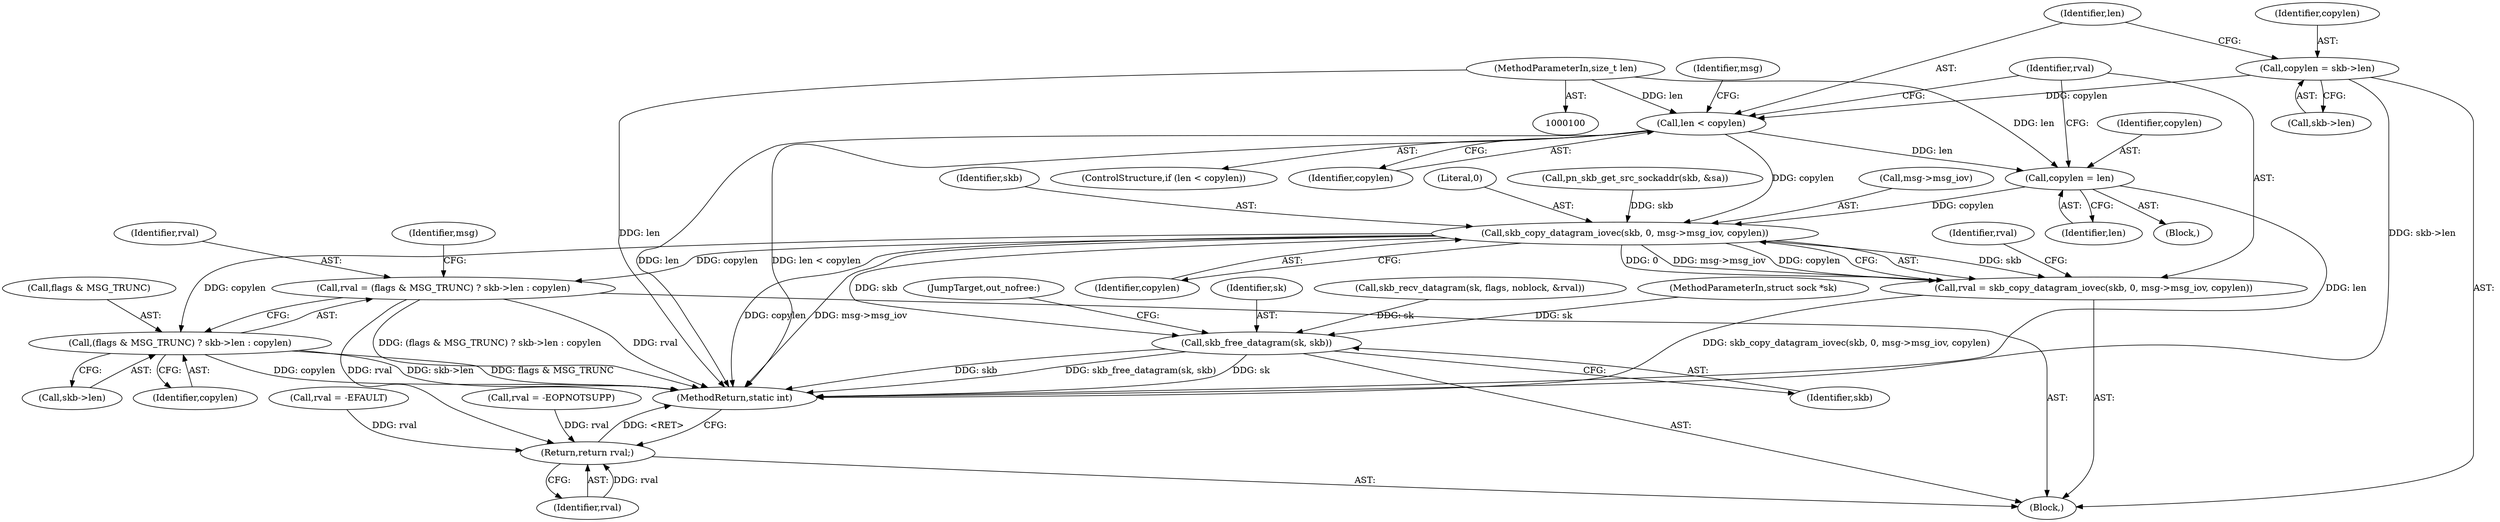 digraph "0_linux_bceaa90240b6019ed73b49965eac7d167610be69_6@API" {
"1000157" [label="(Call,len < copylen)"];
"1000104" [label="(MethodParameterIn,size_t len)"];
"1000151" [label="(Call,copylen = skb->len)"];
"1000166" [label="(Call,copylen = len)"];
"1000171" [label="(Call,skb_copy_datagram_iovec(skb, 0, msg->msg_iov, copylen))"];
"1000169" [label="(Call,rval = skb_copy_datagram_iovec(skb, 0, msg->msg_iov, copylen))"];
"1000186" [label="(Call,rval = (flags & MSG_TRUNC) ? skb->len : copylen)"];
"1000221" [label="(Return,return rval;)"];
"1000188" [label="(Call,(flags & MSG_TRUNC) ? skb->len : copylen)"];
"1000217" [label="(Call,skb_free_datagram(sk, skb))"];
"1000166" [label="(Call,copylen = len)"];
"1000160" [label="(Block,)"];
"1000217" [label="(Call,skb_free_datagram(sk, skb))"];
"1000157" [label="(Call,len < copylen)"];
"1000219" [label="(Identifier,skb)"];
"1000104" [label="(MethodParameterIn,size_t len)"];
"1000156" [label="(ControlStructure,if (len < copylen))"];
"1000163" [label="(Identifier,msg)"];
"1000158" [label="(Identifier,len)"];
"1000187" [label="(Identifier,rval)"];
"1000115" [label="(Call,rval = -EOPNOTSUPP)"];
"1000177" [label="(Identifier,copylen)"];
"1000108" [label="(Block,)"];
"1000199" [label="(Identifier,msg)"];
"1000169" [label="(Call,rval = skb_copy_datagram_iovec(skb, 0, msg->msg_iov, copylen))"];
"1000179" [label="(Identifier,rval)"];
"1000189" [label="(Call,flags & MSG_TRUNC)"];
"1000136" [label="(Call,skb_recv_datagram(sk, flags, noblock, &rval))"];
"1000192" [label="(Call,skb->len)"];
"1000170" [label="(Identifier,rval)"];
"1000168" [label="(Identifier,len)"];
"1000188" [label="(Call,(flags & MSG_TRUNC) ? skb->len : copylen)"];
"1000181" [label="(Call,rval = -EFAULT)"];
"1000167" [label="(Identifier,copylen)"];
"1000159" [label="(Identifier,copylen)"];
"1000174" [label="(Call,msg->msg_iov)"];
"1000102" [label="(MethodParameterIn,struct sock *sk)"];
"1000172" [label="(Identifier,skb)"];
"1000222" [label="(Identifier,rval)"];
"1000195" [label="(Identifier,copylen)"];
"1000173" [label="(Literal,0)"];
"1000186" [label="(Call,rval = (flags & MSG_TRUNC) ? skb->len : copylen)"];
"1000220" [label="(JumpTarget,out_nofree:)"];
"1000153" [label="(Call,skb->len)"];
"1000151" [label="(Call,copylen = skb->len)"];
"1000147" [label="(Call,pn_skb_get_src_sockaddr(skb, &sa))"];
"1000218" [label="(Identifier,sk)"];
"1000223" [label="(MethodReturn,static int)"];
"1000152" [label="(Identifier,copylen)"];
"1000221" [label="(Return,return rval;)"];
"1000171" [label="(Call,skb_copy_datagram_iovec(skb, 0, msg->msg_iov, copylen))"];
"1000157" -> "1000156"  [label="AST: "];
"1000157" -> "1000159"  [label="CFG: "];
"1000158" -> "1000157"  [label="AST: "];
"1000159" -> "1000157"  [label="AST: "];
"1000163" -> "1000157"  [label="CFG: "];
"1000170" -> "1000157"  [label="CFG: "];
"1000157" -> "1000223"  [label="DDG: len < copylen"];
"1000157" -> "1000223"  [label="DDG: len"];
"1000104" -> "1000157"  [label="DDG: len"];
"1000151" -> "1000157"  [label="DDG: copylen"];
"1000157" -> "1000166"  [label="DDG: len"];
"1000157" -> "1000171"  [label="DDG: copylen"];
"1000104" -> "1000100"  [label="AST: "];
"1000104" -> "1000223"  [label="DDG: len"];
"1000104" -> "1000166"  [label="DDG: len"];
"1000151" -> "1000108"  [label="AST: "];
"1000151" -> "1000153"  [label="CFG: "];
"1000152" -> "1000151"  [label="AST: "];
"1000153" -> "1000151"  [label="AST: "];
"1000158" -> "1000151"  [label="CFG: "];
"1000151" -> "1000223"  [label="DDG: skb->len"];
"1000166" -> "1000160"  [label="AST: "];
"1000166" -> "1000168"  [label="CFG: "];
"1000167" -> "1000166"  [label="AST: "];
"1000168" -> "1000166"  [label="AST: "];
"1000170" -> "1000166"  [label="CFG: "];
"1000166" -> "1000223"  [label="DDG: len"];
"1000166" -> "1000171"  [label="DDG: copylen"];
"1000171" -> "1000169"  [label="AST: "];
"1000171" -> "1000177"  [label="CFG: "];
"1000172" -> "1000171"  [label="AST: "];
"1000173" -> "1000171"  [label="AST: "];
"1000174" -> "1000171"  [label="AST: "];
"1000177" -> "1000171"  [label="AST: "];
"1000169" -> "1000171"  [label="CFG: "];
"1000171" -> "1000223"  [label="DDG: copylen"];
"1000171" -> "1000223"  [label="DDG: msg->msg_iov"];
"1000171" -> "1000169"  [label="DDG: skb"];
"1000171" -> "1000169"  [label="DDG: 0"];
"1000171" -> "1000169"  [label="DDG: msg->msg_iov"];
"1000171" -> "1000169"  [label="DDG: copylen"];
"1000147" -> "1000171"  [label="DDG: skb"];
"1000171" -> "1000186"  [label="DDG: copylen"];
"1000171" -> "1000188"  [label="DDG: copylen"];
"1000171" -> "1000217"  [label="DDG: skb"];
"1000169" -> "1000108"  [label="AST: "];
"1000170" -> "1000169"  [label="AST: "];
"1000179" -> "1000169"  [label="CFG: "];
"1000169" -> "1000223"  [label="DDG: skb_copy_datagram_iovec(skb, 0, msg->msg_iov, copylen)"];
"1000186" -> "1000108"  [label="AST: "];
"1000186" -> "1000188"  [label="CFG: "];
"1000187" -> "1000186"  [label="AST: "];
"1000188" -> "1000186"  [label="AST: "];
"1000199" -> "1000186"  [label="CFG: "];
"1000186" -> "1000223"  [label="DDG: rval"];
"1000186" -> "1000223"  [label="DDG: (flags & MSG_TRUNC) ? skb->len : copylen"];
"1000186" -> "1000221"  [label="DDG: rval"];
"1000221" -> "1000108"  [label="AST: "];
"1000221" -> "1000222"  [label="CFG: "];
"1000222" -> "1000221"  [label="AST: "];
"1000223" -> "1000221"  [label="CFG: "];
"1000221" -> "1000223"  [label="DDG: <RET>"];
"1000222" -> "1000221"  [label="DDG: rval"];
"1000181" -> "1000221"  [label="DDG: rval"];
"1000115" -> "1000221"  [label="DDG: rval"];
"1000188" -> "1000192"  [label="CFG: "];
"1000188" -> "1000195"  [label="CFG: "];
"1000189" -> "1000188"  [label="AST: "];
"1000192" -> "1000188"  [label="AST: "];
"1000195" -> "1000188"  [label="AST: "];
"1000188" -> "1000223"  [label="DDG: flags & MSG_TRUNC"];
"1000188" -> "1000223"  [label="DDG: copylen"];
"1000188" -> "1000223"  [label="DDG: skb->len"];
"1000217" -> "1000108"  [label="AST: "];
"1000217" -> "1000219"  [label="CFG: "];
"1000218" -> "1000217"  [label="AST: "];
"1000219" -> "1000217"  [label="AST: "];
"1000220" -> "1000217"  [label="CFG: "];
"1000217" -> "1000223"  [label="DDG: skb"];
"1000217" -> "1000223"  [label="DDG: skb_free_datagram(sk, skb)"];
"1000217" -> "1000223"  [label="DDG: sk"];
"1000136" -> "1000217"  [label="DDG: sk"];
"1000102" -> "1000217"  [label="DDG: sk"];
}
